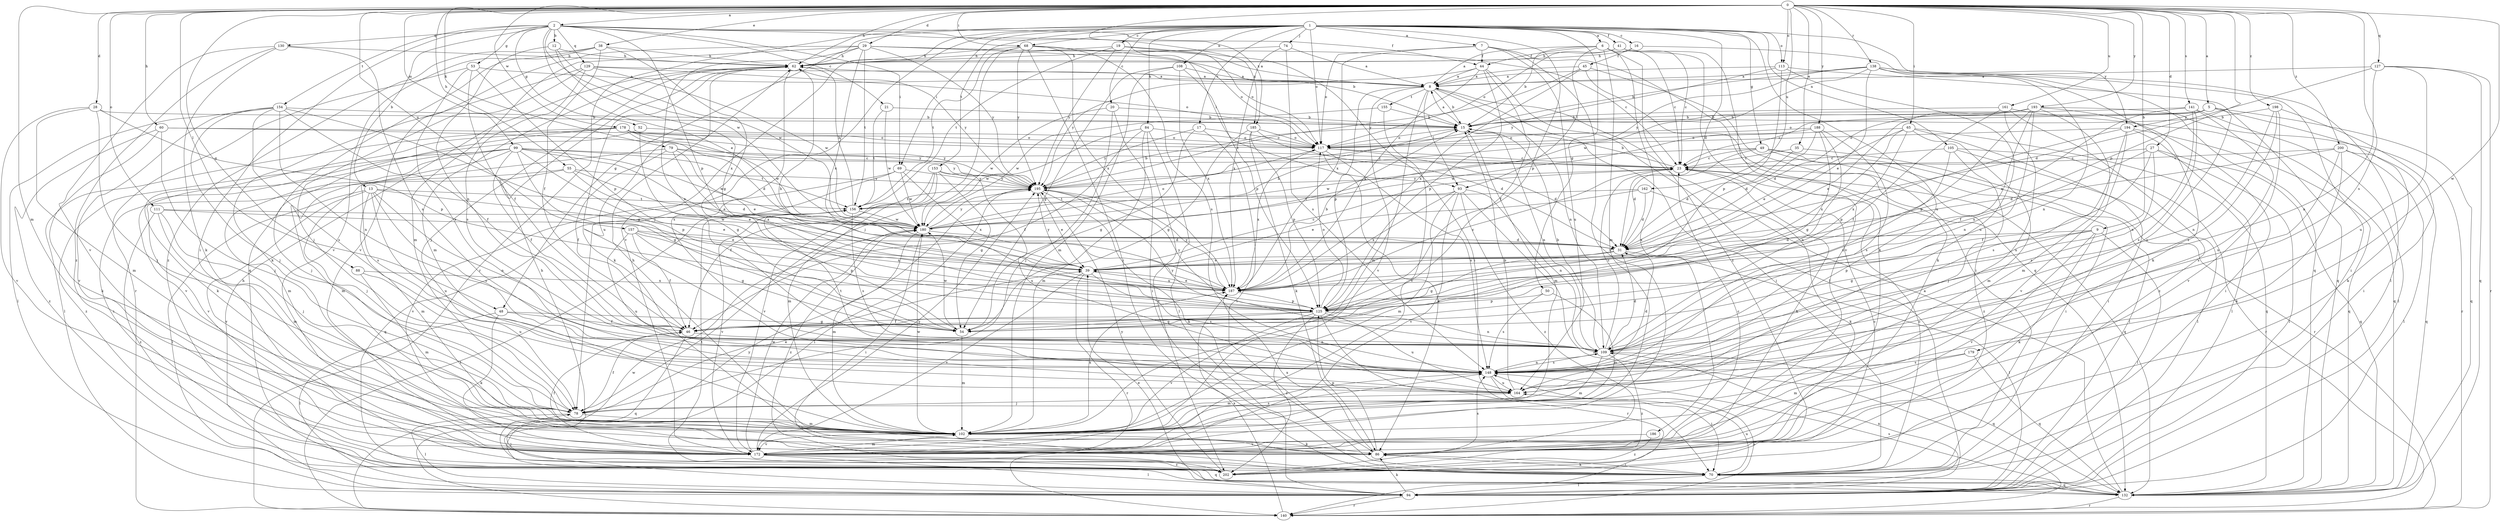 strict digraph  {
0;
1;
2;
5;
6;
7;
8;
9;
12;
13;
15;
16;
17;
19;
20;
21;
23;
27;
28;
29;
31;
35;
38;
39;
41;
44;
45;
46;
48;
49;
50;
52;
53;
54;
55;
60;
62;
65;
68;
69;
70;
74;
78;
79;
84;
86;
88;
93;
94;
99;
102;
105;
108;
109;
111;
113;
117;
125;
127;
129;
130;
132;
138;
140;
141;
148;
153;
154;
155;
156;
157;
161;
162;
164;
172;
178;
179;
180;
185;
186;
187;
188;
193;
194;
195;
198;
200;
202;
0 -> 2  [label=a];
0 -> 5  [label=a];
0 -> 9  [label=b];
0 -> 27  [label=d];
0 -> 28  [label=d];
0 -> 29  [label=d];
0 -> 35  [label=e];
0 -> 38  [label=e];
0 -> 48  [label=g];
0 -> 55  [label=h];
0 -> 60  [label=h];
0 -> 62  [label=h];
0 -> 65  [label=i];
0 -> 68  [label=i];
0 -> 79  [label=k];
0 -> 88  [label=l];
0 -> 99  [label=m];
0 -> 102  [label=m];
0 -> 111  [label=o];
0 -> 113  [label=o];
0 -> 125  [label=p];
0 -> 127  [label=q];
0 -> 138  [label=r];
0 -> 141  [label=s];
0 -> 148  [label=s];
0 -> 157  [label=u];
0 -> 161  [label=u];
0 -> 162  [label=u];
0 -> 178  [label=w];
0 -> 179  [label=w];
0 -> 185  [label=x];
0 -> 188  [label=y];
0 -> 193  [label=y];
0 -> 198  [label=z];
0 -> 200  [label=z];
1 -> 6  [label=a];
1 -> 7  [label=a];
1 -> 16  [label=c];
1 -> 17  [label=c];
1 -> 19  [label=c];
1 -> 20  [label=c];
1 -> 31  [label=d];
1 -> 41  [label=f];
1 -> 48  [label=g];
1 -> 49  [label=g];
1 -> 50  [label=g];
1 -> 68  [label=i];
1 -> 69  [label=i];
1 -> 74  [label=j];
1 -> 78  [label=j];
1 -> 84  [label=k];
1 -> 105  [label=n];
1 -> 108  [label=n];
1 -> 113  [label=o];
1 -> 117  [label=o];
1 -> 125  [label=p];
1 -> 140  [label=r];
1 -> 153  [label=t];
1 -> 164  [label=u];
1 -> 172  [label=v];
1 -> 194  [label=y];
2 -> 12  [label=b];
2 -> 13  [label=b];
2 -> 21  [label=c];
2 -> 39  [label=e];
2 -> 44  [label=f];
2 -> 52  [label=g];
2 -> 53  [label=g];
2 -> 69  [label=i];
2 -> 70  [label=i];
2 -> 93  [label=l];
2 -> 125  [label=p];
2 -> 129  [label=q];
2 -> 130  [label=q];
2 -> 154  [label=t];
2 -> 180  [label=w];
2 -> 185  [label=x];
5 -> 15  [label=b];
5 -> 23  [label=c];
5 -> 86  [label=k];
5 -> 117  [label=o];
5 -> 132  [label=q];
5 -> 148  [label=s];
5 -> 194  [label=y];
6 -> 8  [label=a];
6 -> 15  [label=b];
6 -> 23  [label=c];
6 -> 44  [label=f];
6 -> 93  [label=l];
6 -> 102  [label=m];
6 -> 186  [label=x];
6 -> 202  [label=z];
7 -> 44  [label=f];
7 -> 117  [label=o];
7 -> 132  [label=q];
7 -> 164  [label=u];
7 -> 172  [label=v];
7 -> 187  [label=x];
8 -> 15  [label=b];
8 -> 70  [label=i];
8 -> 93  [label=l];
8 -> 102  [label=m];
8 -> 109  [label=n];
8 -> 125  [label=p];
8 -> 155  [label=t];
8 -> 172  [label=v];
9 -> 31  [label=d];
9 -> 54  [label=g];
9 -> 86  [label=k];
9 -> 94  [label=l];
9 -> 125  [label=p];
9 -> 172  [label=v];
12 -> 62  [label=h];
12 -> 109  [label=n];
12 -> 180  [label=w];
12 -> 187  [label=x];
13 -> 39  [label=e];
13 -> 94  [label=l];
13 -> 102  [label=m];
13 -> 109  [label=n];
13 -> 148  [label=s];
13 -> 156  [label=t];
13 -> 164  [label=u];
13 -> 172  [label=v];
15 -> 8  [label=a];
15 -> 102  [label=m];
15 -> 109  [label=n];
15 -> 117  [label=o];
16 -> 45  [label=f];
16 -> 62  [label=h];
16 -> 132  [label=q];
17 -> 54  [label=g];
17 -> 70  [label=i];
17 -> 117  [label=o];
17 -> 195  [label=y];
19 -> 62  [label=h];
19 -> 70  [label=i];
19 -> 117  [label=o];
19 -> 156  [label=t];
19 -> 195  [label=y];
20 -> 15  [label=b];
20 -> 70  [label=i];
20 -> 78  [label=j];
20 -> 180  [label=w];
21 -> 15  [label=b];
21 -> 156  [label=t];
21 -> 180  [label=w];
23 -> 15  [label=b];
23 -> 86  [label=k];
23 -> 132  [label=q];
23 -> 195  [label=y];
27 -> 23  [label=c];
27 -> 46  [label=f];
27 -> 94  [label=l];
27 -> 132  [label=q];
27 -> 148  [label=s];
27 -> 187  [label=x];
28 -> 15  [label=b];
28 -> 78  [label=j];
28 -> 102  [label=m];
28 -> 125  [label=p];
28 -> 172  [label=v];
29 -> 8  [label=a];
29 -> 15  [label=b];
29 -> 23  [label=c];
29 -> 62  [label=h];
29 -> 102  [label=m];
29 -> 109  [label=n];
29 -> 156  [label=t];
29 -> 172  [label=v];
29 -> 187  [label=x];
29 -> 195  [label=y];
31 -> 39  [label=e];
31 -> 54  [label=g];
31 -> 94  [label=l];
35 -> 23  [label=c];
35 -> 31  [label=d];
35 -> 140  [label=r];
38 -> 46  [label=f];
38 -> 54  [label=g];
38 -> 62  [label=h];
38 -> 132  [label=q];
38 -> 172  [label=v];
38 -> 202  [label=z];
39 -> 23  [label=c];
39 -> 140  [label=r];
39 -> 148  [label=s];
39 -> 172  [label=v];
39 -> 187  [label=x];
39 -> 195  [label=y];
41 -> 23  [label=c];
41 -> 62  [label=h];
41 -> 86  [label=k];
41 -> 117  [label=o];
41 -> 172  [label=v];
44 -> 8  [label=a];
44 -> 46  [label=f];
44 -> 94  [label=l];
44 -> 125  [label=p];
44 -> 187  [label=x];
44 -> 195  [label=y];
45 -> 8  [label=a];
45 -> 70  [label=i];
45 -> 86  [label=k];
45 -> 187  [label=x];
45 -> 195  [label=y];
46 -> 109  [label=n];
46 -> 132  [label=q];
48 -> 46  [label=f];
48 -> 54  [label=g];
48 -> 86  [label=k];
48 -> 94  [label=l];
49 -> 23  [label=c];
49 -> 31  [label=d];
49 -> 70  [label=i];
49 -> 94  [label=l];
49 -> 180  [label=w];
49 -> 202  [label=z];
50 -> 102  [label=m];
50 -> 125  [label=p];
50 -> 148  [label=s];
52 -> 54  [label=g];
52 -> 117  [label=o];
52 -> 172  [label=v];
53 -> 8  [label=a];
53 -> 46  [label=f];
53 -> 125  [label=p];
53 -> 140  [label=r];
53 -> 148  [label=s];
54 -> 102  [label=m];
54 -> 180  [label=w];
55 -> 31  [label=d];
55 -> 39  [label=e];
55 -> 78  [label=j];
55 -> 172  [label=v];
55 -> 195  [label=y];
60 -> 78  [label=j];
60 -> 86  [label=k];
60 -> 117  [label=o];
60 -> 195  [label=y];
60 -> 202  [label=z];
62 -> 8  [label=a];
62 -> 78  [label=j];
62 -> 86  [label=k];
62 -> 102  [label=m];
62 -> 148  [label=s];
62 -> 164  [label=u];
62 -> 195  [label=y];
65 -> 39  [label=e];
65 -> 70  [label=i];
65 -> 102  [label=m];
65 -> 117  [label=o];
65 -> 125  [label=p];
65 -> 132  [label=q];
65 -> 187  [label=x];
68 -> 62  [label=h];
68 -> 70  [label=i];
68 -> 78  [label=j];
68 -> 117  [label=o];
68 -> 148  [label=s];
68 -> 156  [label=t];
68 -> 187  [label=x];
68 -> 195  [label=y];
69 -> 132  [label=q];
69 -> 172  [label=v];
69 -> 180  [label=w];
69 -> 187  [label=x];
69 -> 195  [label=y];
70 -> 23  [label=c];
70 -> 78  [label=j];
70 -> 86  [label=k];
70 -> 94  [label=l];
70 -> 132  [label=q];
70 -> 156  [label=t];
70 -> 164  [label=u];
74 -> 8  [label=a];
74 -> 62  [label=h];
74 -> 148  [label=s];
74 -> 187  [label=x];
78 -> 39  [label=e];
78 -> 46  [label=f];
78 -> 94  [label=l];
78 -> 102  [label=m];
79 -> 23  [label=c];
79 -> 39  [label=e];
79 -> 46  [label=f];
79 -> 102  [label=m];
79 -> 187  [label=x];
79 -> 195  [label=y];
84 -> 46  [label=f];
84 -> 94  [label=l];
84 -> 102  [label=m];
84 -> 117  [label=o];
84 -> 180  [label=w];
84 -> 202  [label=z];
86 -> 62  [label=h];
86 -> 70  [label=i];
86 -> 125  [label=p];
86 -> 148  [label=s];
86 -> 187  [label=x];
88 -> 102  [label=m];
88 -> 164  [label=u];
88 -> 187  [label=x];
93 -> 102  [label=m];
93 -> 109  [label=n];
93 -> 140  [label=r];
93 -> 156  [label=t];
93 -> 172  [label=v];
93 -> 187  [label=x];
93 -> 202  [label=z];
94 -> 39  [label=e];
94 -> 62  [label=h];
94 -> 86  [label=k];
94 -> 109  [label=n];
94 -> 140  [label=r];
99 -> 23  [label=c];
99 -> 39  [label=e];
99 -> 46  [label=f];
99 -> 54  [label=g];
99 -> 70  [label=i];
99 -> 102  [label=m];
99 -> 125  [label=p];
99 -> 148  [label=s];
99 -> 156  [label=t];
99 -> 180  [label=w];
99 -> 202  [label=z];
102 -> 86  [label=k];
102 -> 148  [label=s];
102 -> 172  [label=v];
102 -> 180  [label=w];
102 -> 187  [label=x];
105 -> 23  [label=c];
105 -> 78  [label=j];
105 -> 94  [label=l];
105 -> 109  [label=n];
105 -> 140  [label=r];
108 -> 8  [label=a];
108 -> 54  [label=g];
108 -> 102  [label=m];
108 -> 125  [label=p];
108 -> 187  [label=x];
109 -> 15  [label=b];
109 -> 23  [label=c];
109 -> 31  [label=d];
109 -> 102  [label=m];
109 -> 132  [label=q];
109 -> 148  [label=s];
109 -> 195  [label=y];
109 -> 202  [label=z];
111 -> 39  [label=e];
111 -> 78  [label=j];
111 -> 102  [label=m];
111 -> 180  [label=w];
111 -> 202  [label=z];
113 -> 8  [label=a];
113 -> 125  [label=p];
113 -> 132  [label=q];
113 -> 164  [label=u];
113 -> 195  [label=y];
117 -> 23  [label=c];
117 -> 31  [label=d];
117 -> 86  [label=k];
117 -> 148  [label=s];
117 -> 187  [label=x];
125 -> 46  [label=f];
125 -> 54  [label=g];
125 -> 62  [label=h];
125 -> 109  [label=n];
125 -> 117  [label=o];
125 -> 140  [label=r];
125 -> 164  [label=u];
125 -> 172  [label=v];
125 -> 195  [label=y];
125 -> 202  [label=z];
127 -> 8  [label=a];
127 -> 31  [label=d];
127 -> 109  [label=n];
127 -> 132  [label=q];
127 -> 140  [label=r];
127 -> 164  [label=u];
129 -> 8  [label=a];
129 -> 78  [label=j];
129 -> 86  [label=k];
129 -> 117  [label=o];
129 -> 148  [label=s];
129 -> 180  [label=w];
130 -> 62  [label=h];
130 -> 86  [label=k];
130 -> 148  [label=s];
130 -> 172  [label=v];
130 -> 202  [label=z];
132 -> 8  [label=a];
132 -> 140  [label=r];
132 -> 148  [label=s];
138 -> 8  [label=a];
138 -> 15  [label=b];
138 -> 39  [label=e];
138 -> 70  [label=i];
138 -> 86  [label=k];
138 -> 94  [label=l];
138 -> 109  [label=n];
138 -> 180  [label=w];
138 -> 195  [label=y];
140 -> 148  [label=s];
140 -> 156  [label=t];
140 -> 180  [label=w];
140 -> 187  [label=x];
140 -> 195  [label=y];
141 -> 15  [label=b];
141 -> 39  [label=e];
141 -> 94  [label=l];
141 -> 109  [label=n];
141 -> 148  [label=s];
141 -> 164  [label=u];
148 -> 31  [label=d];
148 -> 70  [label=i];
148 -> 102  [label=m];
148 -> 109  [label=n];
148 -> 156  [label=t];
148 -> 164  [label=u];
153 -> 46  [label=f];
153 -> 54  [label=g];
153 -> 102  [label=m];
153 -> 164  [label=u];
153 -> 172  [label=v];
153 -> 195  [label=y];
154 -> 15  [label=b];
154 -> 46  [label=f];
154 -> 54  [label=g];
154 -> 78  [label=j];
154 -> 94  [label=l];
154 -> 109  [label=n];
154 -> 148  [label=s];
154 -> 172  [label=v];
155 -> 15  [label=b];
155 -> 172  [label=v];
155 -> 180  [label=w];
156 -> 62  [label=h];
156 -> 148  [label=s];
156 -> 172  [label=v];
156 -> 180  [label=w];
157 -> 31  [label=d];
157 -> 46  [label=f];
157 -> 54  [label=g];
157 -> 125  [label=p];
157 -> 164  [label=u];
157 -> 187  [label=x];
161 -> 15  [label=b];
161 -> 46  [label=f];
161 -> 132  [label=q];
161 -> 164  [label=u];
161 -> 202  [label=z];
162 -> 31  [label=d];
162 -> 39  [label=e];
162 -> 86  [label=k];
162 -> 156  [label=t];
164 -> 15  [label=b];
164 -> 78  [label=j];
172 -> 23  [label=c];
172 -> 46  [label=f];
172 -> 94  [label=l];
172 -> 102  [label=m];
172 -> 132  [label=q];
172 -> 180  [label=w];
172 -> 195  [label=y];
172 -> 202  [label=z];
178 -> 23  [label=c];
178 -> 31  [label=d];
178 -> 78  [label=j];
178 -> 86  [label=k];
178 -> 94  [label=l];
178 -> 117  [label=o];
178 -> 180  [label=w];
178 -> 195  [label=y];
179 -> 102  [label=m];
179 -> 132  [label=q];
179 -> 148  [label=s];
180 -> 15  [label=b];
180 -> 31  [label=d];
180 -> 70  [label=i];
180 -> 102  [label=m];
180 -> 117  [label=o];
180 -> 195  [label=y];
180 -> 202  [label=z];
185 -> 31  [label=d];
185 -> 54  [label=g];
185 -> 86  [label=k];
185 -> 117  [label=o];
185 -> 125  [label=p];
186 -> 172  [label=v];
186 -> 202  [label=z];
187 -> 15  [label=b];
187 -> 23  [label=c];
187 -> 39  [label=e];
187 -> 125  [label=p];
187 -> 195  [label=y];
188 -> 31  [label=d];
188 -> 54  [label=g];
188 -> 109  [label=n];
188 -> 117  [label=o];
188 -> 148  [label=s];
188 -> 180  [label=w];
193 -> 15  [label=b];
193 -> 31  [label=d];
193 -> 39  [label=e];
193 -> 46  [label=f];
193 -> 70  [label=i];
193 -> 102  [label=m];
193 -> 109  [label=n];
193 -> 125  [label=p];
193 -> 140  [label=r];
194 -> 94  [label=l];
194 -> 117  [label=o];
194 -> 132  [label=q];
194 -> 148  [label=s];
194 -> 172  [label=v];
194 -> 187  [label=x];
195 -> 15  [label=b];
195 -> 39  [label=e];
195 -> 86  [label=k];
195 -> 94  [label=l];
195 -> 156  [label=t];
198 -> 15  [label=b];
198 -> 70  [label=i];
198 -> 109  [label=n];
198 -> 148  [label=s];
198 -> 172  [label=v];
200 -> 23  [label=c];
200 -> 31  [label=d];
200 -> 86  [label=k];
200 -> 94  [label=l];
200 -> 132  [label=q];
200 -> 148  [label=s];
202 -> 23  [label=c];
202 -> 62  [label=h];
202 -> 195  [label=y];
}
